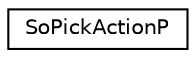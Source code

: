 digraph "Graphical Class Hierarchy"
{
 // LATEX_PDF_SIZE
  edge [fontname="Helvetica",fontsize="10",labelfontname="Helvetica",labelfontsize="10"];
  node [fontname="Helvetica",fontsize="10",shape=record];
  rankdir="LR";
  Node0 [label="SoPickActionP",height=0.2,width=0.4,color="black", fillcolor="white", style="filled",URL="$classSoPickActionP.html",tooltip=" "];
}
